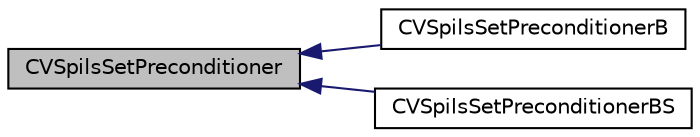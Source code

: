 digraph "CVSpilsSetPreconditioner"
{
  edge [fontname="Helvetica",fontsize="10",labelfontname="Helvetica",labelfontsize="10"];
  node [fontname="Helvetica",fontsize="10",shape=record];
  rankdir="LR";
  Node65 [label="CVSpilsSetPreconditioner",height=0.2,width=0.4,color="black", fillcolor="grey75", style="filled", fontcolor="black"];
  Node65 -> Node66 [dir="back",color="midnightblue",fontsize="10",style="solid",fontname="Helvetica"];
  Node66 [label="CVSpilsSetPreconditionerB",height=0.2,width=0.4,color="black", fillcolor="white", style="filled",URL="$d9/d0d/cvodes__spils_8c.html#aa435d05b84f60dd0c0b7ab3edd443bb9"];
  Node65 -> Node67 [dir="back",color="midnightblue",fontsize="10",style="solid",fontname="Helvetica"];
  Node67 [label="CVSpilsSetPreconditionerBS",height=0.2,width=0.4,color="black", fillcolor="white", style="filled",URL="$d9/d0d/cvodes__spils_8c.html#a3b2351ebef8d7ea4b337a0234cb84631"];
}
